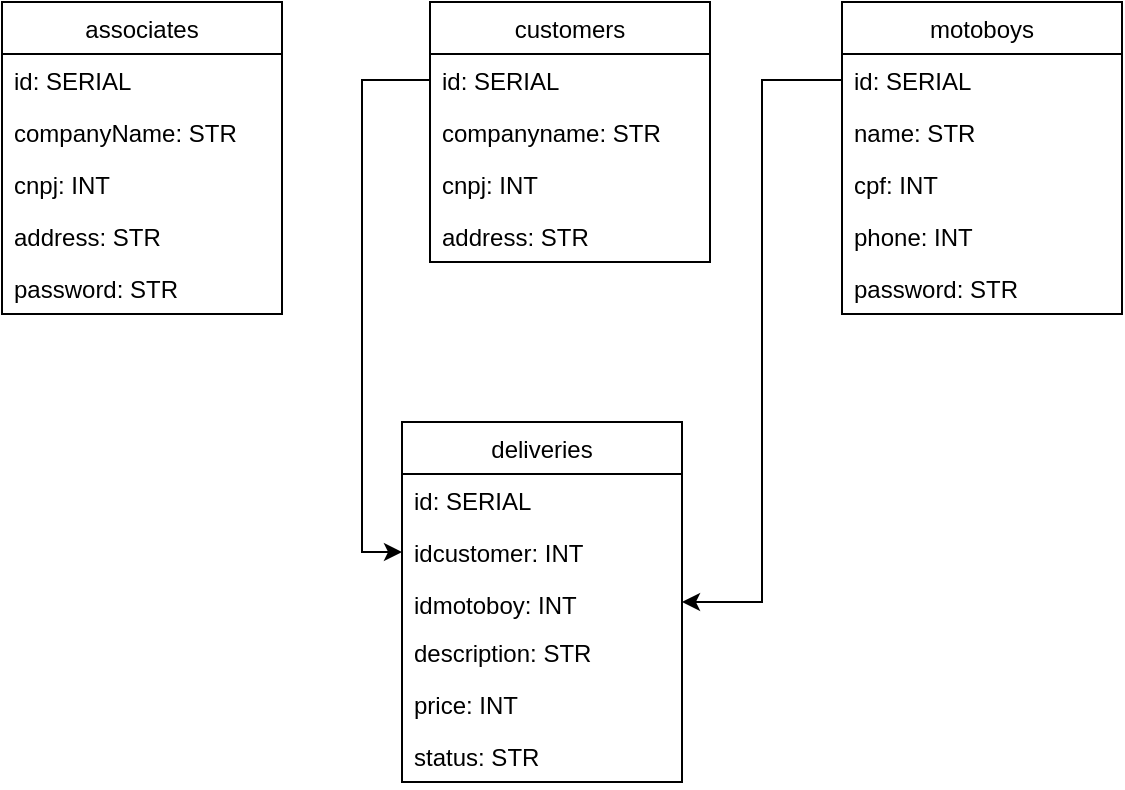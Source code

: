 <mxfile version="14.8.2" type="github"><diagram id="WkS_V8mSeP-zQk0C5qJY" name="Page-1"><mxGraphModel dx="1156" dy="668" grid="1" gridSize="10" guides="1" tooltips="1" connect="1" arrows="1" fold="1" page="1" pageScale="1" pageWidth="827" pageHeight="1169" math="0" shadow="0"><root><mxCell id="0"/><mxCell id="1" parent="0"/><mxCell id="T0Lk_J6fXKIaDpvc5h1--1" value="associates" style="swimlane;fontStyle=0;childLayout=stackLayout;horizontal=1;startSize=26;fillColor=none;horizontalStack=0;resizeParent=1;resizeParentMax=0;resizeLast=0;collapsible=1;marginBottom=0;" vertex="1" parent="1"><mxGeometry x="130" y="150" width="140" height="156" as="geometry"/></mxCell><mxCell id="T0Lk_J6fXKIaDpvc5h1--6" value="id: SERIAL" style="text;strokeColor=none;fillColor=none;align=left;verticalAlign=top;spacingLeft=4;spacingRight=4;overflow=hidden;rotatable=0;points=[[0,0.5],[1,0.5]];portConstraint=eastwest;" vertex="1" parent="T0Lk_J6fXKIaDpvc5h1--1"><mxGeometry y="26" width="140" height="26" as="geometry"/></mxCell><mxCell id="T0Lk_J6fXKIaDpvc5h1--2" value="companyName: STR" style="text;strokeColor=none;fillColor=none;align=left;verticalAlign=top;spacingLeft=4;spacingRight=4;overflow=hidden;rotatable=0;points=[[0,0.5],[1,0.5]];portConstraint=eastwest;" vertex="1" parent="T0Lk_J6fXKIaDpvc5h1--1"><mxGeometry y="52" width="140" height="26" as="geometry"/></mxCell><mxCell id="T0Lk_J6fXKIaDpvc5h1--3" value="cnpj: INT" style="text;strokeColor=none;fillColor=none;align=left;verticalAlign=top;spacingLeft=4;spacingRight=4;overflow=hidden;rotatable=0;points=[[0,0.5],[1,0.5]];portConstraint=eastwest;" vertex="1" parent="T0Lk_J6fXKIaDpvc5h1--1"><mxGeometry y="78" width="140" height="26" as="geometry"/></mxCell><mxCell id="T0Lk_J6fXKIaDpvc5h1--4" value="address: STR" style="text;strokeColor=none;fillColor=none;align=left;verticalAlign=top;spacingLeft=4;spacingRight=4;overflow=hidden;rotatable=0;points=[[0,0.5],[1,0.5]];portConstraint=eastwest;" vertex="1" parent="T0Lk_J6fXKIaDpvc5h1--1"><mxGeometry y="104" width="140" height="26" as="geometry"/></mxCell><mxCell id="T0Lk_J6fXKIaDpvc5h1--5" value="password: STR" style="text;strokeColor=none;fillColor=none;align=left;verticalAlign=top;spacingLeft=4;spacingRight=4;overflow=hidden;rotatable=0;points=[[0,0.5],[1,0.5]];portConstraint=eastwest;" vertex="1" parent="T0Lk_J6fXKIaDpvc5h1--1"><mxGeometry y="130" width="140" height="26" as="geometry"/></mxCell><mxCell id="T0Lk_J6fXKIaDpvc5h1--7" value="customers" style="swimlane;fontStyle=0;childLayout=stackLayout;horizontal=1;startSize=26;fillColor=none;horizontalStack=0;resizeParent=1;resizeParentMax=0;resizeLast=0;collapsible=1;marginBottom=0;" vertex="1" parent="1"><mxGeometry x="344" y="150" width="140" height="130" as="geometry"/></mxCell><mxCell id="T0Lk_J6fXKIaDpvc5h1--8" value="id: SERIAL" style="text;strokeColor=none;fillColor=none;align=left;verticalAlign=top;spacingLeft=4;spacingRight=4;overflow=hidden;rotatable=0;points=[[0,0.5],[1,0.5]];portConstraint=eastwest;" vertex="1" parent="T0Lk_J6fXKIaDpvc5h1--7"><mxGeometry y="26" width="140" height="26" as="geometry"/></mxCell><mxCell id="T0Lk_J6fXKIaDpvc5h1--9" value="companyname: STR" style="text;strokeColor=none;fillColor=none;align=left;verticalAlign=top;spacingLeft=4;spacingRight=4;overflow=hidden;rotatable=0;points=[[0,0.5],[1,0.5]];portConstraint=eastwest;" vertex="1" parent="T0Lk_J6fXKIaDpvc5h1--7"><mxGeometry y="52" width="140" height="26" as="geometry"/></mxCell><mxCell id="T0Lk_J6fXKIaDpvc5h1--10" value="cnpj: INT" style="text;strokeColor=none;fillColor=none;align=left;verticalAlign=top;spacingLeft=4;spacingRight=4;overflow=hidden;rotatable=0;points=[[0,0.5],[1,0.5]];portConstraint=eastwest;" vertex="1" parent="T0Lk_J6fXKIaDpvc5h1--7"><mxGeometry y="78" width="140" height="26" as="geometry"/></mxCell><mxCell id="T0Lk_J6fXKIaDpvc5h1--11" value="address: STR" style="text;strokeColor=none;fillColor=none;align=left;verticalAlign=top;spacingLeft=4;spacingRight=4;overflow=hidden;rotatable=0;points=[[0,0.5],[1,0.5]];portConstraint=eastwest;" vertex="1" parent="T0Lk_J6fXKIaDpvc5h1--7"><mxGeometry y="104" width="140" height="26" as="geometry"/></mxCell><mxCell id="T0Lk_J6fXKIaDpvc5h1--13" value="motoboys" style="swimlane;fontStyle=0;childLayout=stackLayout;horizontal=1;startSize=26;fillColor=none;horizontalStack=0;resizeParent=1;resizeParentMax=0;resizeLast=0;collapsible=1;marginBottom=0;" vertex="1" parent="1"><mxGeometry x="550" y="150" width="140" height="156" as="geometry"/></mxCell><mxCell id="T0Lk_J6fXKIaDpvc5h1--14" value="id: SERIAL" style="text;strokeColor=none;fillColor=none;align=left;verticalAlign=top;spacingLeft=4;spacingRight=4;overflow=hidden;rotatable=0;points=[[0,0.5],[1,0.5]];portConstraint=eastwest;" vertex="1" parent="T0Lk_J6fXKIaDpvc5h1--13"><mxGeometry y="26" width="140" height="26" as="geometry"/></mxCell><mxCell id="T0Lk_J6fXKIaDpvc5h1--15" value="name: STR" style="text;strokeColor=none;fillColor=none;align=left;verticalAlign=top;spacingLeft=4;spacingRight=4;overflow=hidden;rotatable=0;points=[[0,0.5],[1,0.5]];portConstraint=eastwest;" vertex="1" parent="T0Lk_J6fXKIaDpvc5h1--13"><mxGeometry y="52" width="140" height="26" as="geometry"/></mxCell><mxCell id="T0Lk_J6fXKIaDpvc5h1--16" value="cpf: INT" style="text;strokeColor=none;fillColor=none;align=left;verticalAlign=top;spacingLeft=4;spacingRight=4;overflow=hidden;rotatable=0;points=[[0,0.5],[1,0.5]];portConstraint=eastwest;" vertex="1" parent="T0Lk_J6fXKIaDpvc5h1--13"><mxGeometry y="78" width="140" height="26" as="geometry"/></mxCell><mxCell id="T0Lk_J6fXKIaDpvc5h1--18" value="phone: INT" style="text;strokeColor=none;fillColor=none;align=left;verticalAlign=top;spacingLeft=4;spacingRight=4;overflow=hidden;rotatable=0;points=[[0,0.5],[1,0.5]];portConstraint=eastwest;" vertex="1" parent="T0Lk_J6fXKIaDpvc5h1--13"><mxGeometry y="104" width="140" height="26" as="geometry"/></mxCell><mxCell id="T0Lk_J6fXKIaDpvc5h1--17" value="password: STR" style="text;strokeColor=none;fillColor=none;align=left;verticalAlign=top;spacingLeft=4;spacingRight=4;overflow=hidden;rotatable=0;points=[[0,0.5],[1,0.5]];portConstraint=eastwest;" vertex="1" parent="T0Lk_J6fXKIaDpvc5h1--13"><mxGeometry y="130" width="140" height="26" as="geometry"/></mxCell><mxCell id="T0Lk_J6fXKIaDpvc5h1--37" value="deliveries" style="swimlane;fontStyle=0;childLayout=stackLayout;horizontal=1;startSize=26;fillColor=none;horizontalStack=0;resizeParent=1;resizeParentMax=0;resizeLast=0;collapsible=1;marginBottom=0;" vertex="1" parent="1"><mxGeometry x="330" y="360" width="140" height="180" as="geometry"/></mxCell><mxCell id="T0Lk_J6fXKIaDpvc5h1--38" value="id: SERIAL" style="text;strokeColor=none;fillColor=none;align=left;verticalAlign=top;spacingLeft=4;spacingRight=4;overflow=hidden;rotatable=0;points=[[0,0.5],[1,0.5]];portConstraint=eastwest;" vertex="1" parent="T0Lk_J6fXKIaDpvc5h1--37"><mxGeometry y="26" width="140" height="26" as="geometry"/></mxCell><mxCell id="T0Lk_J6fXKIaDpvc5h1--39" value="idcustomer: INT" style="text;strokeColor=none;fillColor=none;align=left;verticalAlign=top;spacingLeft=4;spacingRight=4;overflow=hidden;rotatable=0;points=[[0,0.5],[1,0.5]];portConstraint=eastwest;" vertex="1" parent="T0Lk_J6fXKIaDpvc5h1--37"><mxGeometry y="52" width="140" height="26" as="geometry"/></mxCell><mxCell id="T0Lk_J6fXKIaDpvc5h1--40" value="idmotoboy: INT" style="text;strokeColor=none;fillColor=none;align=left;verticalAlign=top;spacingLeft=4;spacingRight=4;overflow=hidden;rotatable=0;points=[[0,0.5],[1,0.5]];portConstraint=eastwest;" vertex="1" parent="T0Lk_J6fXKIaDpvc5h1--37"><mxGeometry y="78" width="140" height="24" as="geometry"/></mxCell><mxCell id="T0Lk_J6fXKIaDpvc5h1--41" value="description: STR" style="text;strokeColor=none;fillColor=none;align=left;verticalAlign=top;spacingLeft=4;spacingRight=4;overflow=hidden;rotatable=0;points=[[0,0.5],[1,0.5]];portConstraint=eastwest;" vertex="1" parent="T0Lk_J6fXKIaDpvc5h1--37"><mxGeometry y="102" width="140" height="26" as="geometry"/></mxCell><mxCell id="T0Lk_J6fXKIaDpvc5h1--42" value="price: INT" style="text;strokeColor=none;fillColor=none;align=left;verticalAlign=top;spacingLeft=4;spacingRight=4;overflow=hidden;rotatable=0;points=[[0,0.5],[1,0.5]];portConstraint=eastwest;" vertex="1" parent="T0Lk_J6fXKIaDpvc5h1--37"><mxGeometry y="128" width="140" height="26" as="geometry"/></mxCell><mxCell id="T0Lk_J6fXKIaDpvc5h1--43" value="status: STR" style="text;strokeColor=none;fillColor=none;align=left;verticalAlign=top;spacingLeft=4;spacingRight=4;overflow=hidden;rotatable=0;points=[[0,0.5],[1,0.5]];portConstraint=eastwest;" vertex="1" parent="T0Lk_J6fXKIaDpvc5h1--37"><mxGeometry y="154" width="140" height="26" as="geometry"/></mxCell><mxCell id="T0Lk_J6fXKIaDpvc5h1--45" style="edgeStyle=orthogonalEdgeStyle;rounded=0;orthogonalLoop=1;jettySize=auto;html=1;entryX=0;entryY=0.5;entryDx=0;entryDy=0;" edge="1" parent="1" source="T0Lk_J6fXKIaDpvc5h1--8" target="T0Lk_J6fXKIaDpvc5h1--39"><mxGeometry relative="1" as="geometry"/></mxCell><mxCell id="T0Lk_J6fXKIaDpvc5h1--46" style="edgeStyle=orthogonalEdgeStyle;rounded=0;orthogonalLoop=1;jettySize=auto;html=1;entryX=1;entryY=0.5;entryDx=0;entryDy=0;" edge="1" parent="1" source="T0Lk_J6fXKIaDpvc5h1--14" target="T0Lk_J6fXKIaDpvc5h1--40"><mxGeometry relative="1" as="geometry"/></mxCell></root></mxGraphModel></diagram></mxfile>
